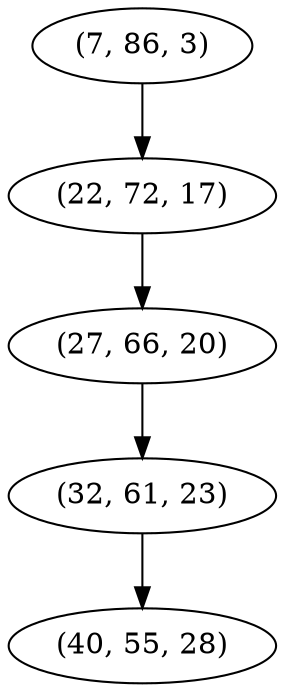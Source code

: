 digraph tree {
    "(7, 86, 3)";
    "(22, 72, 17)";
    "(27, 66, 20)";
    "(32, 61, 23)";
    "(40, 55, 28)";
    "(7, 86, 3)" -> "(22, 72, 17)";
    "(22, 72, 17)" -> "(27, 66, 20)";
    "(27, 66, 20)" -> "(32, 61, 23)";
    "(32, 61, 23)" -> "(40, 55, 28)";
}
